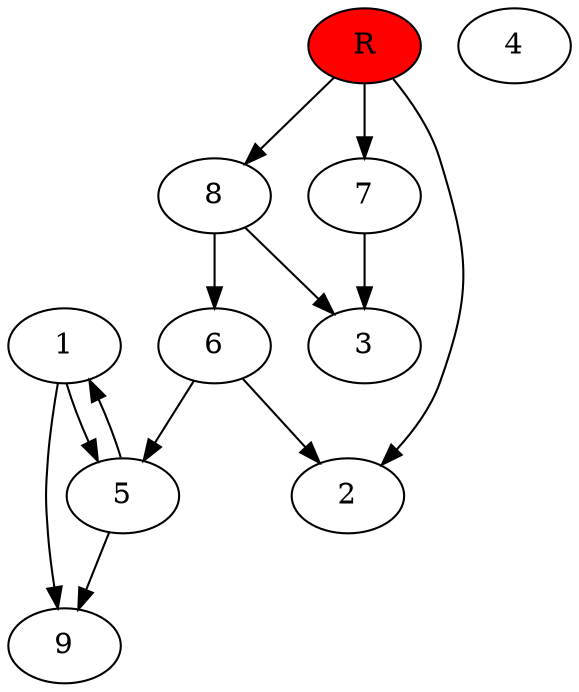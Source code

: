 digraph prb42720 {
	1
	2
	3
	4
	5
	6
	7
	8
	R [fillcolor="#ff0000" style=filled]
	1 -> 5
	1 -> 9
	5 -> 1
	5 -> 9
	6 -> 2
	6 -> 5
	7 -> 3
	8 -> 3
	8 -> 6
	R -> 2
	R -> 7
	R -> 8
}
